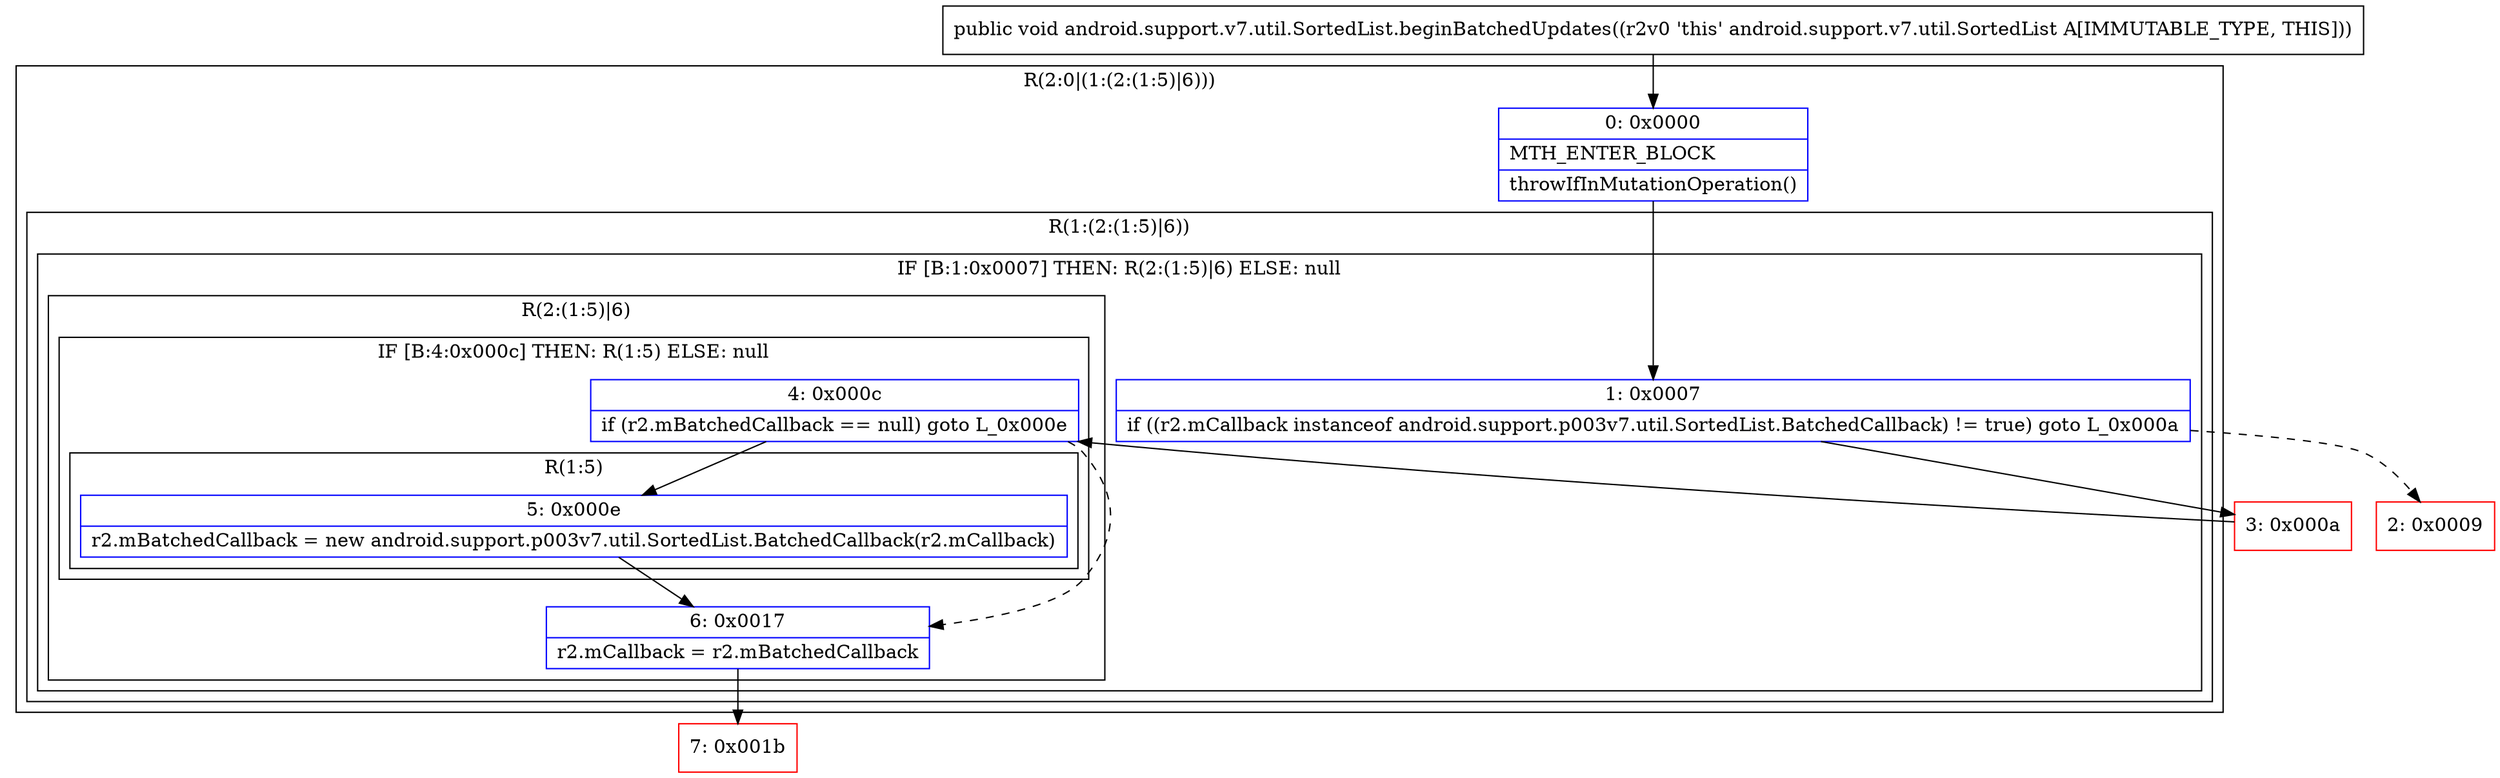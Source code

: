 digraph "CFG forandroid.support.v7.util.SortedList.beginBatchedUpdates()V" {
subgraph cluster_Region_1823727378 {
label = "R(2:0|(1:(2:(1:5)|6)))";
node [shape=record,color=blue];
Node_0 [shape=record,label="{0\:\ 0x0000|MTH_ENTER_BLOCK\l|throwIfInMutationOperation()\l}"];
subgraph cluster_Region_1694292943 {
label = "R(1:(2:(1:5)|6))";
node [shape=record,color=blue];
subgraph cluster_IfRegion_604567811 {
label = "IF [B:1:0x0007] THEN: R(2:(1:5)|6) ELSE: null";
node [shape=record,color=blue];
Node_1 [shape=record,label="{1\:\ 0x0007|if ((r2.mCallback instanceof android.support.p003v7.util.SortedList.BatchedCallback) != true) goto L_0x000a\l}"];
subgraph cluster_Region_1343926254 {
label = "R(2:(1:5)|6)";
node [shape=record,color=blue];
subgraph cluster_IfRegion_581149104 {
label = "IF [B:4:0x000c] THEN: R(1:5) ELSE: null";
node [shape=record,color=blue];
Node_4 [shape=record,label="{4\:\ 0x000c|if (r2.mBatchedCallback == null) goto L_0x000e\l}"];
subgraph cluster_Region_537080968 {
label = "R(1:5)";
node [shape=record,color=blue];
Node_5 [shape=record,label="{5\:\ 0x000e|r2.mBatchedCallback = new android.support.p003v7.util.SortedList.BatchedCallback(r2.mCallback)\l}"];
}
}
Node_6 [shape=record,label="{6\:\ 0x0017|r2.mCallback = r2.mBatchedCallback\l}"];
}
}
}
}
Node_2 [shape=record,color=red,label="{2\:\ 0x0009}"];
Node_3 [shape=record,color=red,label="{3\:\ 0x000a}"];
Node_7 [shape=record,color=red,label="{7\:\ 0x001b}"];
MethodNode[shape=record,label="{public void android.support.v7.util.SortedList.beginBatchedUpdates((r2v0 'this' android.support.v7.util.SortedList A[IMMUTABLE_TYPE, THIS])) }"];
MethodNode -> Node_0;
Node_0 -> Node_1;
Node_1 -> Node_2[style=dashed];
Node_1 -> Node_3;
Node_4 -> Node_5;
Node_4 -> Node_6[style=dashed];
Node_5 -> Node_6;
Node_6 -> Node_7;
Node_3 -> Node_4;
}

